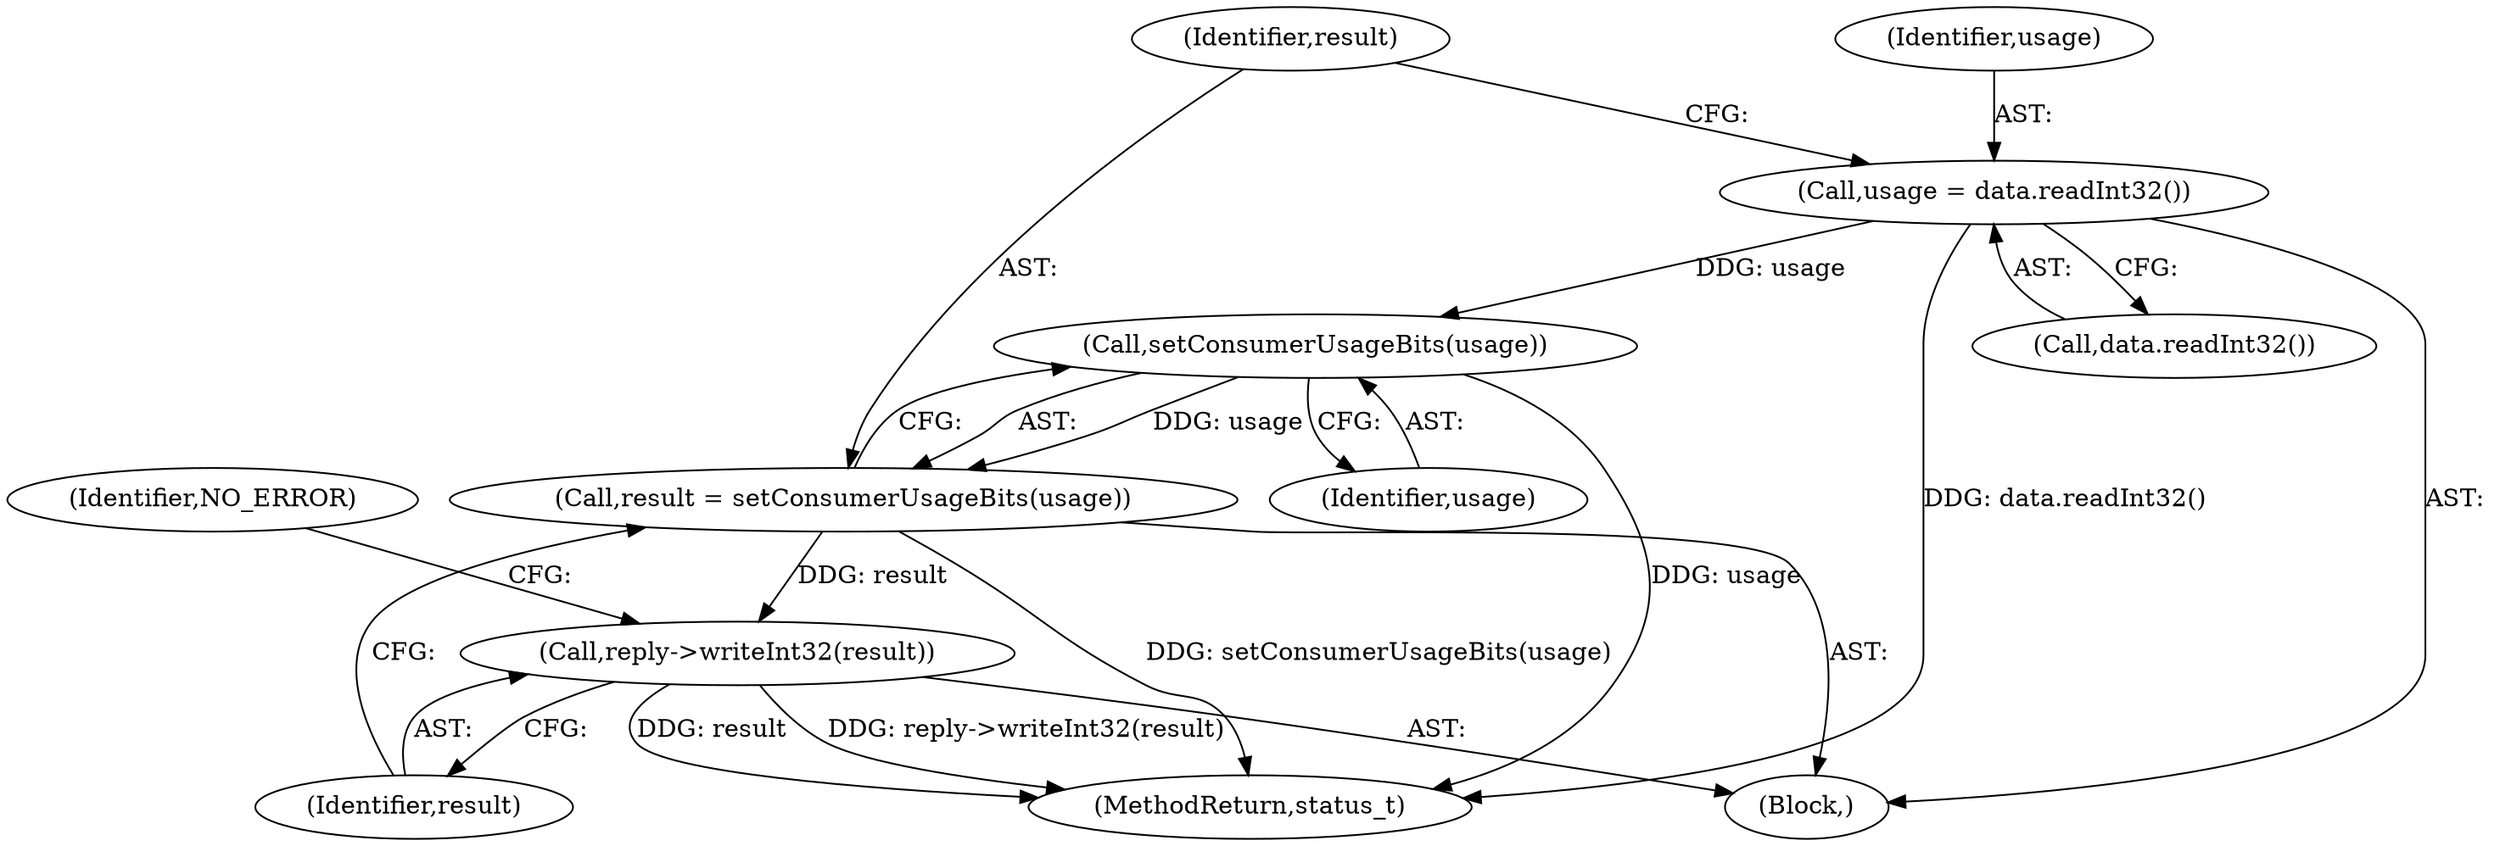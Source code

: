 digraph "0_Android_dded8fdbb700d6cc498debc69a780915bc34d755@API" {
"1000416" [label="(Call,usage = data.readInt32())"];
"1000422" [label="(Call,setConsumerUsageBits(usage))"];
"1000420" [label="(Call,result = setConsumerUsageBits(usage))"];
"1000424" [label="(Call,reply->writeInt32(result))"];
"1000424" [label="(Call,reply->writeInt32(result))"];
"1000416" [label="(Call,usage = data.readInt32())"];
"1000425" [label="(Identifier,result)"];
"1000423" [label="(Identifier,usage)"];
"1000422" [label="(Call,setConsumerUsageBits(usage))"];
"1000418" [label="(Call,data.readInt32())"];
"1000410" [label="(Block,)"];
"1000476" [label="(MethodReturn,status_t)"];
"1000420" [label="(Call,result = setConsumerUsageBits(usage))"];
"1000427" [label="(Identifier,NO_ERROR)"];
"1000417" [label="(Identifier,usage)"];
"1000421" [label="(Identifier,result)"];
"1000416" -> "1000410"  [label="AST: "];
"1000416" -> "1000418"  [label="CFG: "];
"1000417" -> "1000416"  [label="AST: "];
"1000418" -> "1000416"  [label="AST: "];
"1000421" -> "1000416"  [label="CFG: "];
"1000416" -> "1000476"  [label="DDG: data.readInt32()"];
"1000416" -> "1000422"  [label="DDG: usage"];
"1000422" -> "1000420"  [label="AST: "];
"1000422" -> "1000423"  [label="CFG: "];
"1000423" -> "1000422"  [label="AST: "];
"1000420" -> "1000422"  [label="CFG: "];
"1000422" -> "1000476"  [label="DDG: usage"];
"1000422" -> "1000420"  [label="DDG: usage"];
"1000420" -> "1000410"  [label="AST: "];
"1000421" -> "1000420"  [label="AST: "];
"1000425" -> "1000420"  [label="CFG: "];
"1000420" -> "1000476"  [label="DDG: setConsumerUsageBits(usage)"];
"1000420" -> "1000424"  [label="DDG: result"];
"1000424" -> "1000410"  [label="AST: "];
"1000424" -> "1000425"  [label="CFG: "];
"1000425" -> "1000424"  [label="AST: "];
"1000427" -> "1000424"  [label="CFG: "];
"1000424" -> "1000476"  [label="DDG: result"];
"1000424" -> "1000476"  [label="DDG: reply->writeInt32(result)"];
}
